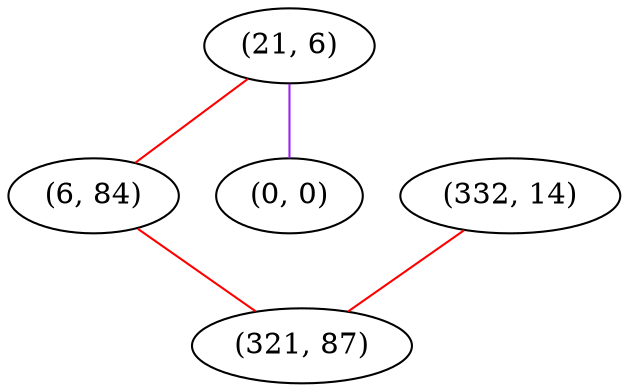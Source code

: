 graph "" {
"(21, 6)";
"(6, 84)";
"(0, 0)";
"(332, 14)";
"(321, 87)";
"(21, 6)" -- "(6, 84)"  [color=red, key=0, weight=1];
"(21, 6)" -- "(0, 0)"  [color=purple, key=0, weight=4];
"(6, 84)" -- "(321, 87)"  [color=red, key=0, weight=1];
"(332, 14)" -- "(321, 87)"  [color=red, key=0, weight=1];
}
